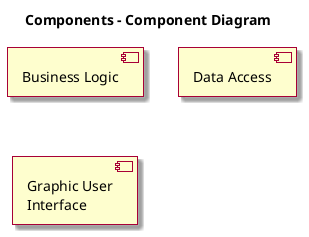 @startuml

skin rose

title Components - Component Diagram

[Business Logic]
[Data Access] as DA  
component [Graphic User\nInterface] as GUI

@enduml